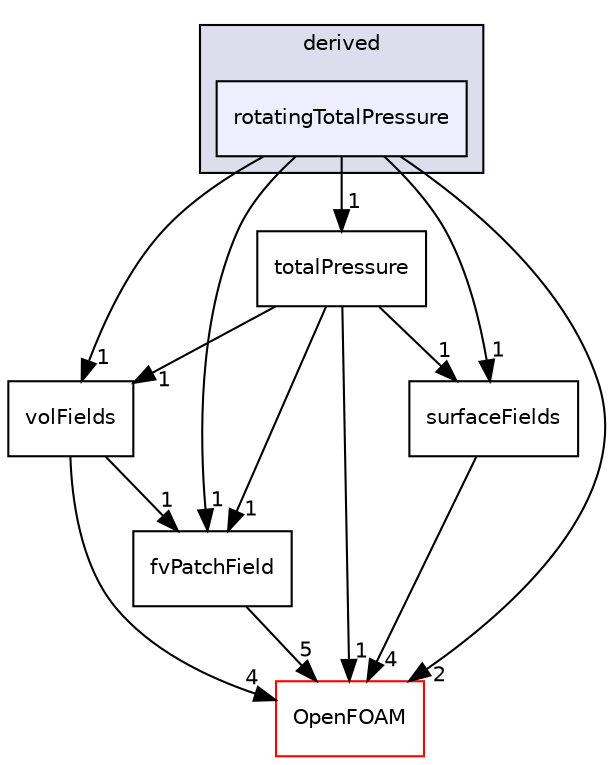digraph "src/finiteVolume/fields/fvPatchFields/derived/rotatingTotalPressure" {
  bgcolor=transparent;
  compound=true
  node [ fontsize="10", fontname="Helvetica"];
  edge [ labelfontsize="10", labelfontname="Helvetica"];
  subgraph clusterdir_ece9aa6b5af9a7776a75b0c1993b0910 {
    graph [ bgcolor="#ddddee", pencolor="black", label="derived" fontname="Helvetica", fontsize="10", URL="dir_ece9aa6b5af9a7776a75b0c1993b0910.html"]
  dir_bdd2c65d040f4022ec8abe3f4ff66d19 [shape=box, label="rotatingTotalPressure", style="filled", fillcolor="#eeeeff", pencolor="black", URL="dir_bdd2c65d040f4022ec8abe3f4ff66d19.html"];
  }
  dir_a80754c8d7a1b99aadc3766688d24889 [shape=box label="totalPressure" URL="dir_a80754c8d7a1b99aadc3766688d24889.html"];
  dir_6b9423849569a7ee618201e7cfce9eaa [shape=box label="fvPatchField" URL="dir_6b9423849569a7ee618201e7cfce9eaa.html"];
  dir_bd8bf7fa65467c460a50eacc456ce356 [shape=box label="volFields" URL="dir_bd8bf7fa65467c460a50eacc456ce356.html"];
  dir_c5473ff19b20e6ec4dfe5c310b3778a8 [shape=box label="OpenFOAM" color="red" URL="dir_c5473ff19b20e6ec4dfe5c310b3778a8.html"];
  dir_606ba9250f9107f82f779cbd3e87c3a5 [shape=box label="surfaceFields" URL="dir_606ba9250f9107f82f779cbd3e87c3a5.html"];
  dir_a80754c8d7a1b99aadc3766688d24889->dir_6b9423849569a7ee618201e7cfce9eaa [headlabel="1", labeldistance=1.5 headhref="dir_001019_001036.html"];
  dir_a80754c8d7a1b99aadc3766688d24889->dir_bd8bf7fa65467c460a50eacc456ce356 [headlabel="1", labeldistance=1.5 headhref="dir_001019_001057.html"];
  dir_a80754c8d7a1b99aadc3766688d24889->dir_c5473ff19b20e6ec4dfe5c310b3778a8 [headlabel="1", labeldistance=1.5 headhref="dir_001019_001950.html"];
  dir_a80754c8d7a1b99aadc3766688d24889->dir_606ba9250f9107f82f779cbd3e87c3a5 [headlabel="1", labeldistance=1.5 headhref="dir_001019_001056.html"];
  dir_6b9423849569a7ee618201e7cfce9eaa->dir_c5473ff19b20e6ec4dfe5c310b3778a8 [headlabel="5", labeldistance=1.5 headhref="dir_001036_001950.html"];
  dir_bd8bf7fa65467c460a50eacc456ce356->dir_6b9423849569a7ee618201e7cfce9eaa [headlabel="1", labeldistance=1.5 headhref="dir_001057_001036.html"];
  dir_bd8bf7fa65467c460a50eacc456ce356->dir_c5473ff19b20e6ec4dfe5c310b3778a8 [headlabel="4", labeldistance=1.5 headhref="dir_001057_001950.html"];
  dir_bdd2c65d040f4022ec8abe3f4ff66d19->dir_a80754c8d7a1b99aadc3766688d24889 [headlabel="1", labeldistance=1.5 headhref="dir_001011_001019.html"];
  dir_bdd2c65d040f4022ec8abe3f4ff66d19->dir_6b9423849569a7ee618201e7cfce9eaa [headlabel="1", labeldistance=1.5 headhref="dir_001011_001036.html"];
  dir_bdd2c65d040f4022ec8abe3f4ff66d19->dir_bd8bf7fa65467c460a50eacc456ce356 [headlabel="1", labeldistance=1.5 headhref="dir_001011_001057.html"];
  dir_bdd2c65d040f4022ec8abe3f4ff66d19->dir_c5473ff19b20e6ec4dfe5c310b3778a8 [headlabel="2", labeldistance=1.5 headhref="dir_001011_001950.html"];
  dir_bdd2c65d040f4022ec8abe3f4ff66d19->dir_606ba9250f9107f82f779cbd3e87c3a5 [headlabel="1", labeldistance=1.5 headhref="dir_001011_001056.html"];
  dir_606ba9250f9107f82f779cbd3e87c3a5->dir_c5473ff19b20e6ec4dfe5c310b3778a8 [headlabel="4", labeldistance=1.5 headhref="dir_001056_001950.html"];
}
